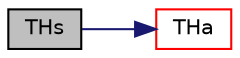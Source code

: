 digraph "THs"
{
  bgcolor="transparent";
  edge [fontname="Helvetica",fontsize="10",labelfontname="Helvetica",labelfontsize="10"];
  node [fontname="Helvetica",fontsize="10",shape=record];
  rankdir="LR";
  Node1 [label="THs",height=0.2,width=0.4,color="black", fillcolor="grey75", style="filled", fontcolor="black"];
  Node1 -> Node2 [color="midnightblue",fontsize="10",style="solid",fontname="Helvetica"];
  Node2 [label="THa",height=0.2,width=0.4,color="red",URL="$a02677.html#a4549edb4a9e2c8a517b20cc7f40ac15f",tooltip="Temperature from absolute enthalpy. "];
}
